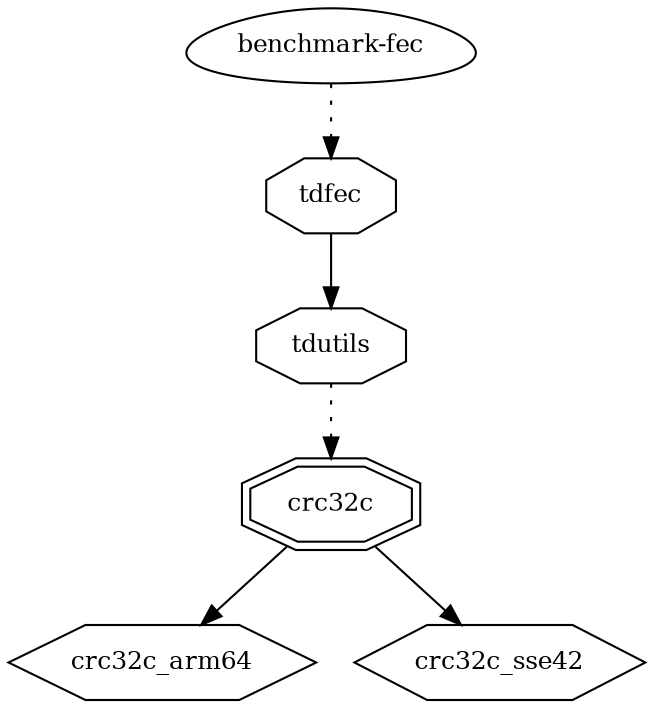 digraph "benchmark-fec" {
node [
  fontsize = "12"
];
    "node48" [ label = "benchmark-fec", shape = egg ];
    "node46" [ label = "tdfec", shape = octagon ];
    "node48" -> "node46" [ style = dotted ] // benchmark-fec -> tdfec
    "node5" [ label = "tdutils", shape = octagon ];
    "node46" -> "node5"  // tdfec -> tdutils
    "node6" [ label = "crc32c", shape = doubleoctagon ];
    "node5" -> "node6" [ style = dotted ] // tdutils -> crc32c
    "node7" [ label = "crc32c_arm64", shape = hexagon ];
    "node6" -> "node7"  // crc32c -> crc32c_arm64
    "node8" [ label = "crc32c_sse42", shape = hexagon ];
    "node6" -> "node8"  // crc32c -> crc32c_sse42
}
